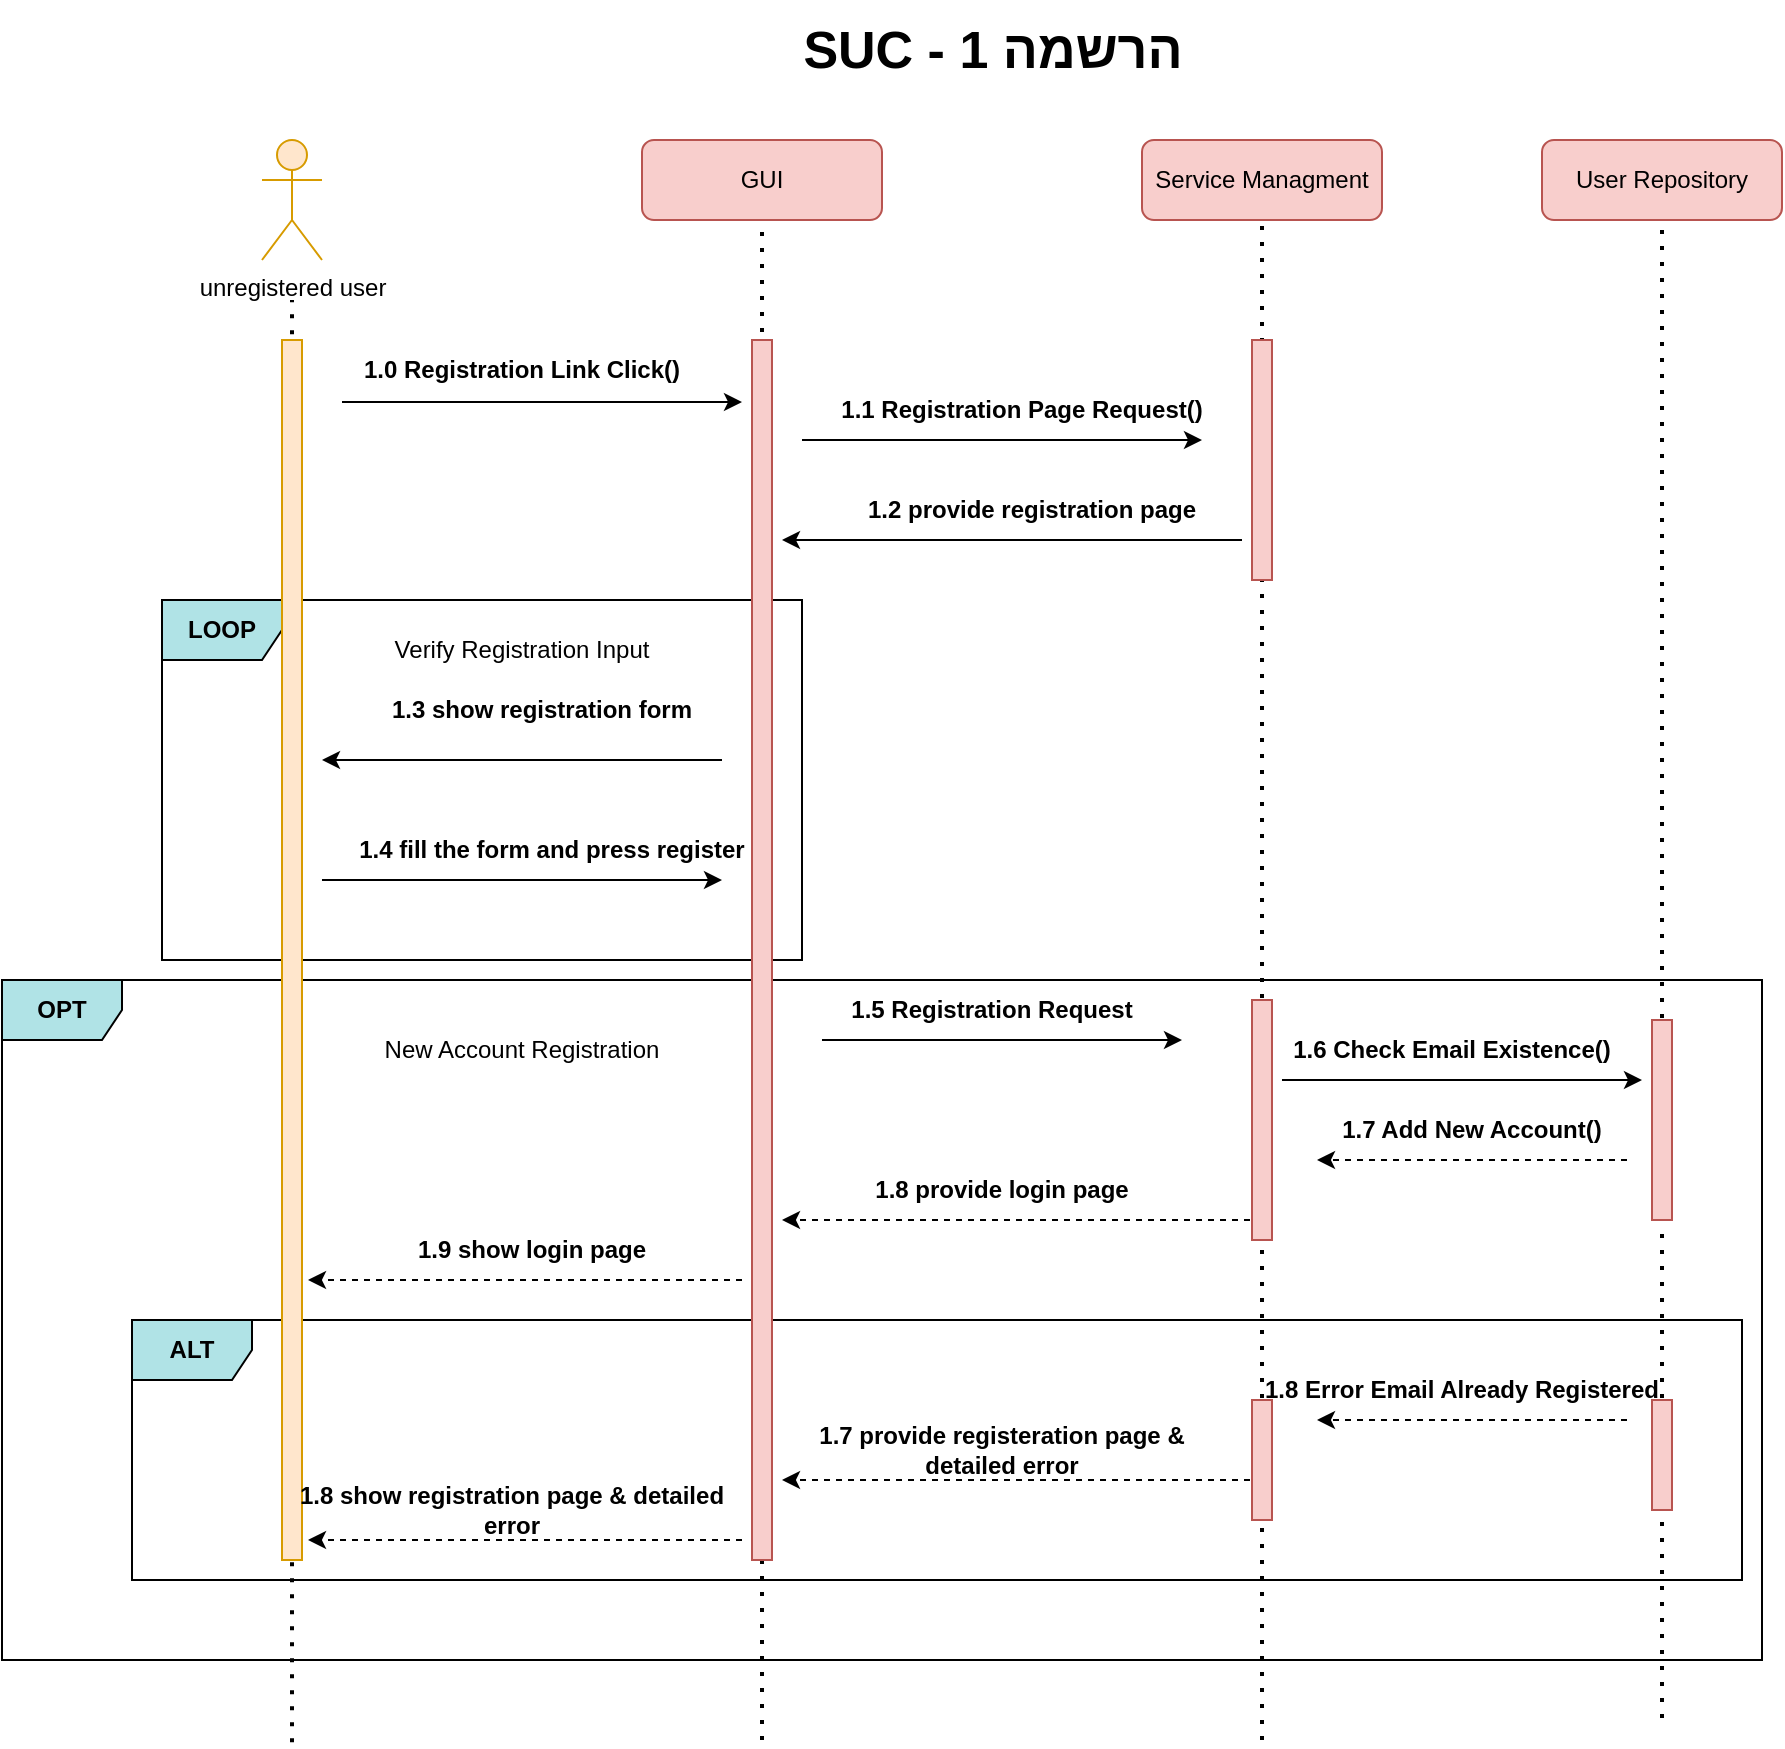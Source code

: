<mxfile version="15.4.0" type="device"><diagram id="7Kd0f-Yn3pzOVmmVG040" name="Page-1"><mxGraphModel dx="2534" dy="973" grid="1" gridSize="10" guides="1" tooltips="1" connect="1" arrows="1" fold="1" page="1" pageScale="1" pageWidth="827" pageHeight="1169" math="0" shadow="0"><root><mxCell id="0"/><mxCell id="1" parent="0"/><mxCell id="joZJ4NpQEmY1NnudgffL-1" value="&lt;b&gt;ALT&lt;/b&gt;" style="shape=umlFrame;whiteSpace=wrap;html=1;rounded=0;shadow=0;glass=0;sketch=0;fontSize=12;strokeColor=#000000;fillColor=#b0e3e6;" parent="1" vertex="1"><mxGeometry x="-165" y="760" width="805" height="130" as="geometry"/></mxCell><mxCell id="joZJ4NpQEmY1NnudgffL-2" value="&lt;b&gt;OPT&lt;/b&gt;" style="shape=umlFrame;whiteSpace=wrap;html=1;rounded=0;shadow=0;glass=0;sketch=0;fontSize=12;strokeColor=#000000;fillColor=#b0e3e6;" parent="1" vertex="1"><mxGeometry x="-230" y="590" width="880" height="340" as="geometry"/></mxCell><mxCell id="joZJ4NpQEmY1NnudgffL-3" value="&lt;b&gt;LOOP&lt;/b&gt;" style="shape=umlFrame;whiteSpace=wrap;html=1;rounded=0;shadow=0;glass=0;sketch=0;fontSize=12;strokeColor=#000000;fillColor=#b0e3e6;" parent="1" vertex="1"><mxGeometry x="-150" y="400" width="320" height="180" as="geometry"/></mxCell><mxCell id="joZJ4NpQEmY1NnudgffL-4" value="Service Managment" style="rounded=1;whiteSpace=wrap;html=1;fillColor=#f8cecc;strokeColor=#b85450;" parent="1" vertex="1"><mxGeometry x="340" y="170" width="120" height="40" as="geometry"/></mxCell><mxCell id="joZJ4NpQEmY1NnudgffL-5" value="unregistered user" style="shape=umlActor;verticalLabelPosition=bottom;verticalAlign=top;html=1;outlineConnect=0;fillColor=#ffe6cc;strokeColor=#d79b00;" parent="1" vertex="1"><mxGeometry x="-100" y="170" width="30" height="60" as="geometry"/></mxCell><mxCell id="joZJ4NpQEmY1NnudgffL-6" value="User Repository" style="rounded=1;whiteSpace=wrap;html=1;fillColor=#f8cecc;strokeColor=#b85450;" parent="1" vertex="1"><mxGeometry x="540" y="170" width="120" height="40" as="geometry"/></mxCell><mxCell id="joZJ4NpQEmY1NnudgffL-7" value="SUC - 1 הרשמה" style="text;html=1;strokeColor=none;fillColor=none;align=center;verticalAlign=middle;whiteSpace=wrap;rounded=0;fontStyle=1;fontSize=26;" parent="1" vertex="1"><mxGeometry x="137.5" y="100" width="255" height="50" as="geometry"/></mxCell><mxCell id="joZJ4NpQEmY1NnudgffL-8" value="" style="endArrow=none;dashed=1;html=1;dashPattern=1 3;strokeWidth=2;rounded=0;fontSize=14;entryX=0.5;entryY=1;entryDx=0;entryDy=0;startArrow=none;" parent="1" source="joZJ4NpQEmY1NnudgffL-35" target="joZJ4NpQEmY1NnudgffL-4" edge="1"><mxGeometry width="50" height="50" relative="1" as="geometry"><mxPoint x="400" y="840" as="sourcePoint"/><mxPoint x="450" y="350" as="targetPoint"/></mxGeometry></mxCell><mxCell id="joZJ4NpQEmY1NnudgffL-9" value="" style="endArrow=none;dashed=1;html=1;dashPattern=1 3;strokeWidth=2;rounded=0;fontSize=14;entryX=0.5;entryY=1;entryDx=0;entryDy=0;startArrow=none;" parent="1" source="joZJ4NpQEmY1NnudgffL-20" target="joZJ4NpQEmY1NnudgffL-6" edge="1"><mxGeometry width="50" height="50" relative="1" as="geometry"><mxPoint x="600" y="850" as="sourcePoint"/><mxPoint x="590" y="300" as="targetPoint"/></mxGeometry></mxCell><mxCell id="joZJ4NpQEmY1NnudgffL-10" value="" style="endArrow=none;dashed=1;html=1;dashPattern=1 3;strokeWidth=2;rounded=0;fontSize=14;startArrow=none;" parent="1" edge="1"><mxGeometry width="50" height="50" relative="1" as="geometry"><mxPoint x="-85" y="971.143" as="sourcePoint"/><mxPoint x="-85" y="250" as="targetPoint"/></mxGeometry></mxCell><mxCell id="joZJ4NpQEmY1NnudgffL-11" value="" style="html=1;points=[];perimeter=orthogonalPerimeter;fontSize=14;fillColor=#ffe6cc;strokeColor=#d79b00;perimeterSpacing=1;rounded=0;shadow=0;glass=0;sketch=0;" parent="1" vertex="1"><mxGeometry x="-90" y="270" width="10" height="610" as="geometry"/></mxCell><mxCell id="joZJ4NpQEmY1NnudgffL-12" value="" style="html=1;points=[];perimeter=orthogonalPerimeter;fontSize=14;fillColor=#f8cecc;strokeColor=#b85450;perimeterSpacing=1;rounded=0;shadow=0;glass=0;sketch=0;" parent="1" vertex="1"><mxGeometry x="395" y="270" width="10" height="120" as="geometry"/></mxCell><mxCell id="joZJ4NpQEmY1NnudgffL-13" value="" style="endArrow=classic;html=1;rounded=0;fontSize=14;" parent="1" edge="1"><mxGeometry width="50" height="50" relative="1" as="geometry"><mxPoint x="-60" y="301" as="sourcePoint"/><mxPoint x="140" y="301" as="targetPoint"/></mxGeometry></mxCell><mxCell id="joZJ4NpQEmY1NnudgffL-14" value="&lt;font style=&quot;font-size: 12px;&quot;&gt;1.0 Registration Link Click()&lt;/font&gt;" style="text;html=1;strokeColor=none;fillColor=none;align=center;verticalAlign=middle;whiteSpace=wrap;rounded=0;shadow=0;glass=0;sketch=0;fontSize=12;fontStyle=1" parent="1" vertex="1"><mxGeometry x="-60" y="280" width="180" height="10" as="geometry"/></mxCell><mxCell id="joZJ4NpQEmY1NnudgffL-15" value="" style="endArrow=classic;html=1;rounded=0;fontSize=14;" parent="1" edge="1"><mxGeometry width="50" height="50" relative="1" as="geometry"><mxPoint x="130" y="480" as="sourcePoint"/><mxPoint x="-70" y="480" as="targetPoint"/></mxGeometry></mxCell><mxCell id="joZJ4NpQEmY1NnudgffL-16" value="&lt;font style=&quot;font-size: 12px&quot;&gt;&lt;b style=&quot;font-size: 12px&quot;&gt;1.3 show registration form&lt;/b&gt;&lt;/font&gt;" style="text;html=1;strokeColor=none;fillColor=none;align=center;verticalAlign=middle;whiteSpace=wrap;rounded=0;shadow=0;glass=0;sketch=0;fontSize=12;" parent="1" vertex="1"><mxGeometry x="-60" y="450" width="200" height="10" as="geometry"/></mxCell><mxCell id="joZJ4NpQEmY1NnudgffL-17" value="" style="endArrow=classic;html=1;rounded=0;fontSize=14;exitX=0.983;exitY=0.038;exitDx=0;exitDy=0;exitPerimeter=0;" parent="1" edge="1"><mxGeometry width="50" height="50" relative="1" as="geometry"><mxPoint x="-70.004" y="539.996" as="sourcePoint"/><mxPoint x="130" y="540" as="targetPoint"/></mxGeometry></mxCell><mxCell id="joZJ4NpQEmY1NnudgffL-18" value="&lt;font style=&quot;font-size: 12px&quot;&gt;&lt;b style=&quot;font-size: 12px&quot;&gt;1.4 fill the form and press register&lt;/b&gt;&lt;/font&gt;" style="text;html=1;strokeColor=none;fillColor=none;align=center;verticalAlign=middle;whiteSpace=wrap;rounded=0;shadow=0;glass=0;sketch=0;fontSize=12;" parent="1" vertex="1"><mxGeometry x="-70" y="520" width="230" height="10" as="geometry"/></mxCell><mxCell id="joZJ4NpQEmY1NnudgffL-19" value="Verify Registration Input" style="text;html=1;strokeColor=none;fillColor=none;align=center;verticalAlign=middle;whiteSpace=wrap;rounded=0;shadow=0;glass=0;sketch=0;fontSize=12;" parent="1" vertex="1"><mxGeometry x="-70" y="420" width="200" height="10" as="geometry"/></mxCell><mxCell id="joZJ4NpQEmY1NnudgffL-20" value="" style="html=1;points=[];perimeter=orthogonalPerimeter;fontSize=14;fillColor=#f8cecc;strokeColor=#b85450;perimeterSpacing=1;rounded=0;shadow=0;glass=0;sketch=0;" parent="1" vertex="1"><mxGeometry x="595" y="610" width="10" height="100" as="geometry"/></mxCell><mxCell id="joZJ4NpQEmY1NnudgffL-21" value="" style="endArrow=none;dashed=1;html=1;dashPattern=1 3;strokeWidth=2;rounded=0;fontSize=14;entryX=0.5;entryY=1;entryDx=0;entryDy=0;startArrow=none;" parent="1" source="joZJ4NpQEmY1NnudgffL-48" target="joZJ4NpQEmY1NnudgffL-20" edge="1"><mxGeometry width="50" height="50" relative="1" as="geometry"><mxPoint x="600" y="959" as="sourcePoint"/><mxPoint x="595" y="319" as="targetPoint"/></mxGeometry></mxCell><mxCell id="joZJ4NpQEmY1NnudgffL-22" value="GUI" style="rounded=1;whiteSpace=wrap;html=1;fillColor=#f8cecc;strokeColor=#b85450;" parent="1" vertex="1"><mxGeometry x="90" y="170" width="120" height="40" as="geometry"/></mxCell><mxCell id="joZJ4NpQEmY1NnudgffL-23" value="" style="endArrow=none;dashed=1;html=1;dashPattern=1 3;strokeWidth=2;rounded=0;fontSize=14;startArrow=none;" parent="1" target="joZJ4NpQEmY1NnudgffL-22" edge="1"><mxGeometry width="50" height="50" relative="1" as="geometry"><mxPoint x="150" y="970" as="sourcePoint"/><mxPoint x="-20" y="290" as="targetPoint"/></mxGeometry></mxCell><mxCell id="joZJ4NpQEmY1NnudgffL-24" value="" style="html=1;points=[];perimeter=orthogonalPerimeter;fontSize=14;fillColor=#f8cecc;strokeColor=#b85450;perimeterSpacing=1;rounded=0;shadow=0;glass=0;sketch=0;" parent="1" vertex="1"><mxGeometry x="145" y="270" width="10" height="610" as="geometry"/></mxCell><mxCell id="joZJ4NpQEmY1NnudgffL-25" value="" style="endArrow=classic;html=1;rounded=0;fontSize=14;" parent="1" edge="1"><mxGeometry width="50" height="50" relative="1" as="geometry"><mxPoint x="170" y="320" as="sourcePoint"/><mxPoint x="370" y="320" as="targetPoint"/></mxGeometry></mxCell><mxCell id="joZJ4NpQEmY1NnudgffL-26" value="&lt;font style=&quot;font-size: 12px&quot;&gt;1.1 Registration Page Request()&lt;/font&gt;" style="text;html=1;strokeColor=none;fillColor=none;align=center;verticalAlign=middle;whiteSpace=wrap;rounded=0;shadow=0;glass=0;sketch=0;fontSize=12;fontStyle=1" parent="1" vertex="1"><mxGeometry x="180" y="300" width="200" height="10" as="geometry"/></mxCell><mxCell id="joZJ4NpQEmY1NnudgffL-27" value="" style="endArrow=classic;html=1;rounded=0;fontSize=14;" parent="1" edge="1"><mxGeometry width="50" height="50" relative="1" as="geometry"><mxPoint x="390" y="370" as="sourcePoint"/><mxPoint x="160" y="370" as="targetPoint"/></mxGeometry></mxCell><mxCell id="joZJ4NpQEmY1NnudgffL-28" value="&lt;font style=&quot;font-size: 12px&quot;&gt;&lt;b style=&quot;font-size: 12px&quot;&gt;1.2 provide registration page&lt;/b&gt;&lt;/font&gt;" style="text;html=1;strokeColor=none;fillColor=none;align=center;verticalAlign=middle;whiteSpace=wrap;rounded=0;shadow=0;glass=0;sketch=0;fontSize=12;" parent="1" vertex="1"><mxGeometry x="170" y="350" width="230" height="10" as="geometry"/></mxCell><mxCell id="joZJ4NpQEmY1NnudgffL-29" value="" style="endArrow=classic;html=1;rounded=0;fontSize=14;exitX=0.983;exitY=0.038;exitDx=0;exitDy=0;exitPerimeter=0;" parent="1" edge="1"><mxGeometry width="50" height="50" relative="1" as="geometry"><mxPoint x="179.996" y="619.996" as="sourcePoint"/><mxPoint x="360" y="620" as="targetPoint"/></mxGeometry></mxCell><mxCell id="joZJ4NpQEmY1NnudgffL-30" value="&lt;font style=&quot;font-size: 12px&quot;&gt;&lt;b style=&quot;font-size: 12px&quot;&gt;1.5 Registration Request&lt;/b&gt;&lt;/font&gt;" style="text;html=1;strokeColor=none;fillColor=none;align=center;verticalAlign=middle;whiteSpace=wrap;rounded=0;shadow=0;glass=0;sketch=0;fontSize=12;" parent="1" vertex="1"><mxGeometry x="150" y="600" width="230" height="10" as="geometry"/></mxCell><mxCell id="joZJ4NpQEmY1NnudgffL-31" value="" style="endArrow=classic;html=1;rounded=0;fontSize=14;exitX=0.983;exitY=0.038;exitDx=0;exitDy=0;exitPerimeter=0;" parent="1" edge="1"><mxGeometry width="50" height="50" relative="1" as="geometry"><mxPoint x="409.996" y="639.996" as="sourcePoint"/><mxPoint x="590" y="640" as="targetPoint"/></mxGeometry></mxCell><mxCell id="joZJ4NpQEmY1NnudgffL-32" value="&lt;font style=&quot;font-size: 12px&quot;&gt;&lt;b style=&quot;font-size: 12px&quot;&gt;1.6 Check Email Existence()&lt;/b&gt;&lt;/font&gt;" style="text;html=1;strokeColor=none;fillColor=none;align=center;verticalAlign=middle;whiteSpace=wrap;rounded=0;shadow=0;glass=0;sketch=0;fontSize=12;" parent="1" vertex="1"><mxGeometry x="380" y="620" width="230" height="10" as="geometry"/></mxCell><mxCell id="joZJ4NpQEmY1NnudgffL-33" value="&lt;font style=&quot;font-size: 12px&quot;&gt;&lt;b style=&quot;font-size: 12px&quot;&gt;1.7 Add New Account()&lt;/b&gt;&lt;/font&gt;" style="text;html=1;strokeColor=none;fillColor=none;align=center;verticalAlign=middle;whiteSpace=wrap;rounded=0;shadow=0;glass=0;sketch=0;fontSize=12;" parent="1" vertex="1"><mxGeometry x="390" y="660" width="230" height="10" as="geometry"/></mxCell><mxCell id="joZJ4NpQEmY1NnudgffL-34" value="" style="endArrow=classic;html=1;rounded=0;fontSize=14;dashed=1;" parent="1" edge="1"><mxGeometry width="50" height="50" relative="1" as="geometry"><mxPoint x="582.5" y="680" as="sourcePoint"/><mxPoint x="427.5" y="680" as="targetPoint"/></mxGeometry></mxCell><mxCell id="joZJ4NpQEmY1NnudgffL-35" value="" style="html=1;points=[];perimeter=orthogonalPerimeter;fontSize=14;fillColor=#f8cecc;strokeColor=#b85450;perimeterSpacing=1;rounded=0;shadow=0;glass=0;sketch=0;" parent="1" vertex="1"><mxGeometry x="395" y="600" width="10" height="120" as="geometry"/></mxCell><mxCell id="joZJ4NpQEmY1NnudgffL-36" value="" style="endArrow=none;dashed=1;html=1;dashPattern=1 3;strokeWidth=2;rounded=0;fontSize=14;entryX=0.5;entryY=1;entryDx=0;entryDy=0;startArrow=none;" parent="1" source="joZJ4NpQEmY1NnudgffL-50" target="joZJ4NpQEmY1NnudgffL-35" edge="1"><mxGeometry width="50" height="50" relative="1" as="geometry"><mxPoint x="400" y="970" as="sourcePoint"/><mxPoint x="400" y="210" as="targetPoint"/></mxGeometry></mxCell><mxCell id="joZJ4NpQEmY1NnudgffL-37" value="" style="endArrow=classic;html=1;rounded=0;fontSize=14;dashed=1;" parent="1" source="joZJ4NpQEmY1NnudgffL-35" edge="1"><mxGeometry width="50" height="50" relative="1" as="geometry"><mxPoint x="315" y="710" as="sourcePoint"/><mxPoint x="160" y="710" as="targetPoint"/></mxGeometry></mxCell><mxCell id="joZJ4NpQEmY1NnudgffL-38" value="&lt;font style=&quot;font-size: 12px&quot;&gt;&lt;b style=&quot;font-size: 12px&quot;&gt;1.8 provide login page&lt;/b&gt;&lt;/font&gt;" style="text;html=1;strokeColor=none;fillColor=none;align=center;verticalAlign=middle;whiteSpace=wrap;rounded=0;shadow=0;glass=0;sketch=0;fontSize=12;" parent="1" vertex="1"><mxGeometry x="155" y="690" width="230" height="10" as="geometry"/></mxCell><mxCell id="joZJ4NpQEmY1NnudgffL-39" value="" style="endArrow=classic;html=1;rounded=0;fontSize=14;dashed=1;" parent="1" edge="1"><mxGeometry width="50" height="50" relative="1" as="geometry"><mxPoint x="140" y="740" as="sourcePoint"/><mxPoint x="-77" y="740" as="targetPoint"/></mxGeometry></mxCell><mxCell id="joZJ4NpQEmY1NnudgffL-40" value="&lt;font style=&quot;font-size: 12px&quot;&gt;&lt;b style=&quot;font-size: 12px&quot;&gt;1.9 show login page&lt;/b&gt;&lt;/font&gt;" style="text;html=1;strokeColor=none;fillColor=none;align=center;verticalAlign=middle;whiteSpace=wrap;rounded=0;shadow=0;glass=0;sketch=0;fontSize=12;" parent="1" vertex="1"><mxGeometry x="-80" y="720" width="230" height="10" as="geometry"/></mxCell><mxCell id="joZJ4NpQEmY1NnudgffL-41" value="New Account Registration" style="text;html=1;strokeColor=none;fillColor=none;align=center;verticalAlign=middle;whiteSpace=wrap;rounded=0;shadow=0;glass=0;sketch=0;fontSize=12;" parent="1" vertex="1"><mxGeometry x="-70" y="620" width="200" height="10" as="geometry"/></mxCell><mxCell id="joZJ4NpQEmY1NnudgffL-42" value="" style="endArrow=classic;html=1;rounded=0;fontSize=14;dashed=1;" parent="1" edge="1"><mxGeometry width="50" height="50" relative="1" as="geometry"><mxPoint x="582.5" y="810" as="sourcePoint"/><mxPoint x="427.5" y="810" as="targetPoint"/></mxGeometry></mxCell><mxCell id="joZJ4NpQEmY1NnudgffL-43" value="&lt;font style=&quot;font-size: 12px&quot;&gt;&lt;b style=&quot;font-size: 12px&quot;&gt;1.8 Error Email Already Registered&lt;/b&gt;&lt;/font&gt;" style="text;html=1;strokeColor=none;fillColor=none;align=center;verticalAlign=middle;whiteSpace=wrap;rounded=0;shadow=0;glass=0;sketch=0;fontSize=12;" parent="1" vertex="1"><mxGeometry x="385" y="790" width="230" height="10" as="geometry"/></mxCell><mxCell id="joZJ4NpQEmY1NnudgffL-44" value="" style="endArrow=classic;html=1;rounded=0;fontSize=14;dashed=1;" parent="1" edge="1"><mxGeometry width="50" height="50" relative="1" as="geometry"><mxPoint x="394" y="840" as="sourcePoint"/><mxPoint x="160" y="840" as="targetPoint"/></mxGeometry></mxCell><mxCell id="joZJ4NpQEmY1NnudgffL-45" value="&lt;font style=&quot;font-size: 12px&quot;&gt;&lt;b style=&quot;font-size: 12px&quot;&gt;1.7 provide registeration page &amp;amp; detailed error&lt;/b&gt;&lt;/font&gt;" style="text;html=1;strokeColor=none;fillColor=none;align=center;verticalAlign=middle;whiteSpace=wrap;rounded=0;shadow=0;glass=0;sketch=0;fontSize=12;" parent="1" vertex="1"><mxGeometry x="155" y="820" width="230" height="10" as="geometry"/></mxCell><mxCell id="joZJ4NpQEmY1NnudgffL-46" value="" style="endArrow=classic;html=1;rounded=0;fontSize=14;dashed=1;" parent="1" edge="1"><mxGeometry width="50" height="50" relative="1" as="geometry"><mxPoint x="140" y="870" as="sourcePoint"/><mxPoint x="-77" y="870" as="targetPoint"/></mxGeometry></mxCell><mxCell id="joZJ4NpQEmY1NnudgffL-47" value="&lt;font style=&quot;font-size: 12px&quot;&gt;&lt;b style=&quot;font-size: 12px&quot;&gt;1.8 show registration page &amp;amp; detailed error&lt;/b&gt;&lt;/font&gt;" style="text;html=1;strokeColor=none;fillColor=none;align=center;verticalAlign=middle;whiteSpace=wrap;rounded=0;shadow=0;glass=0;sketch=0;fontSize=12;" parent="1" vertex="1"><mxGeometry x="-90" y="850" width="230" height="10" as="geometry"/></mxCell><mxCell id="joZJ4NpQEmY1NnudgffL-48" value="" style="html=1;points=[];perimeter=orthogonalPerimeter;fontSize=14;fillColor=#f8cecc;strokeColor=#b85450;perimeterSpacing=1;rounded=0;shadow=0;glass=0;sketch=0;" parent="1" vertex="1"><mxGeometry x="595" y="800" width="10" height="55" as="geometry"/></mxCell><mxCell id="joZJ4NpQEmY1NnudgffL-49" value="" style="endArrow=none;dashed=1;html=1;dashPattern=1 3;strokeWidth=2;rounded=0;fontSize=14;entryX=0.5;entryY=1;entryDx=0;entryDy=0;" parent="1" target="joZJ4NpQEmY1NnudgffL-48" edge="1"><mxGeometry width="50" height="50" relative="1" as="geometry"><mxPoint x="600" y="959.0" as="sourcePoint"/><mxPoint x="600" y="711" as="targetPoint"/></mxGeometry></mxCell><mxCell id="joZJ4NpQEmY1NnudgffL-50" value="" style="html=1;points=[];perimeter=orthogonalPerimeter;fontSize=14;fillColor=#f8cecc;strokeColor=#b85450;perimeterSpacing=1;rounded=0;shadow=0;glass=0;sketch=0;" parent="1" vertex="1"><mxGeometry x="395" y="800" width="10" height="60" as="geometry"/></mxCell><mxCell id="joZJ4NpQEmY1NnudgffL-51" value="" style="endArrow=none;dashed=1;html=1;dashPattern=1 3;strokeWidth=2;rounded=0;fontSize=14;entryX=0.5;entryY=1;entryDx=0;entryDy=0;startArrow=none;" parent="1" target="joZJ4NpQEmY1NnudgffL-50" edge="1"><mxGeometry width="50" height="50" relative="1" as="geometry"><mxPoint x="400" y="970" as="sourcePoint"/><mxPoint x="400" y="721" as="targetPoint"/></mxGeometry></mxCell></root></mxGraphModel></diagram></mxfile>